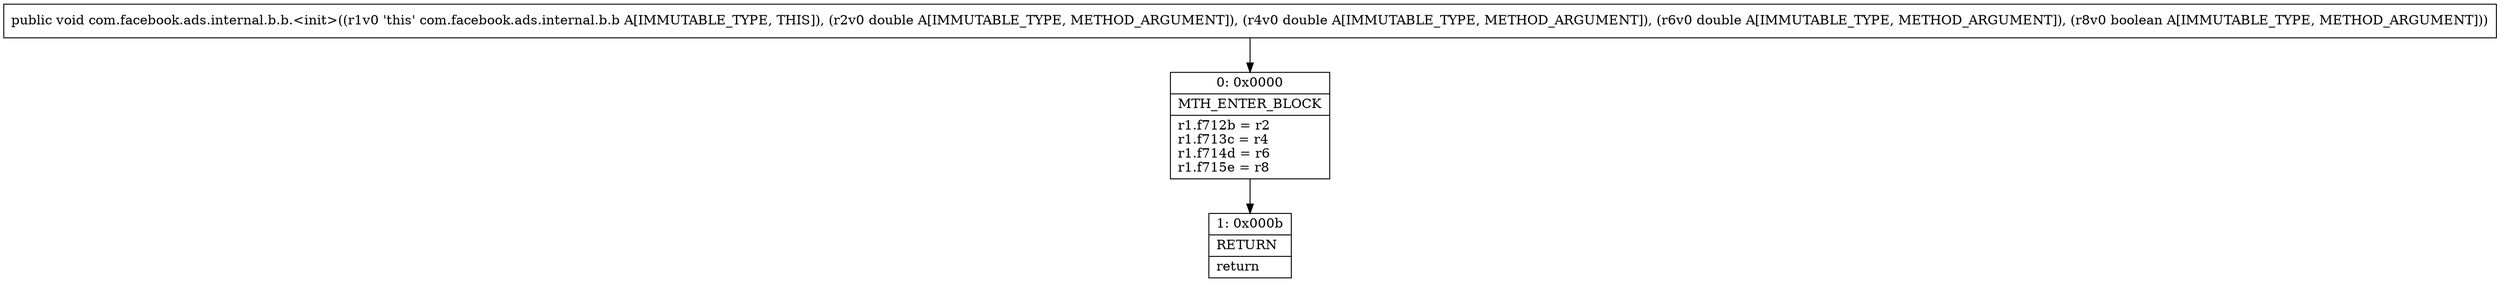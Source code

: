 digraph "CFG forcom.facebook.ads.internal.b.b.\<init\>(DDDZ)V" {
Node_0 [shape=record,label="{0\:\ 0x0000|MTH_ENTER_BLOCK\l|r1.f712b = r2\lr1.f713c = r4\lr1.f714d = r6\lr1.f715e = r8\l}"];
Node_1 [shape=record,label="{1\:\ 0x000b|RETURN\l|return\l}"];
MethodNode[shape=record,label="{public void com.facebook.ads.internal.b.b.\<init\>((r1v0 'this' com.facebook.ads.internal.b.b A[IMMUTABLE_TYPE, THIS]), (r2v0 double A[IMMUTABLE_TYPE, METHOD_ARGUMENT]), (r4v0 double A[IMMUTABLE_TYPE, METHOD_ARGUMENT]), (r6v0 double A[IMMUTABLE_TYPE, METHOD_ARGUMENT]), (r8v0 boolean A[IMMUTABLE_TYPE, METHOD_ARGUMENT])) }"];
MethodNode -> Node_0;
Node_0 -> Node_1;
}

